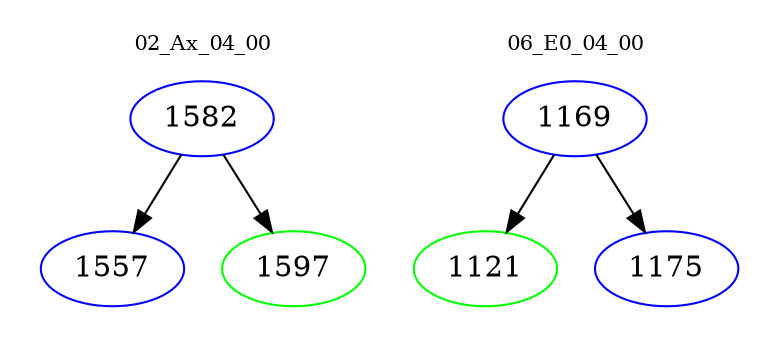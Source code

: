 digraph{
subgraph cluster_0 {
color = white
label = "02_Ax_04_00";
fontsize=10;
T0_1582 [label="1582", color="blue"]
T0_1582 -> T0_1557 [color="black"]
T0_1557 [label="1557", color="blue"]
T0_1582 -> T0_1597 [color="black"]
T0_1597 [label="1597", color="green"]
}
subgraph cluster_1 {
color = white
label = "06_E0_04_00";
fontsize=10;
T1_1169 [label="1169", color="blue"]
T1_1169 -> T1_1121 [color="black"]
T1_1121 [label="1121", color="green"]
T1_1169 -> T1_1175 [color="black"]
T1_1175 [label="1175", color="blue"]
}
}
